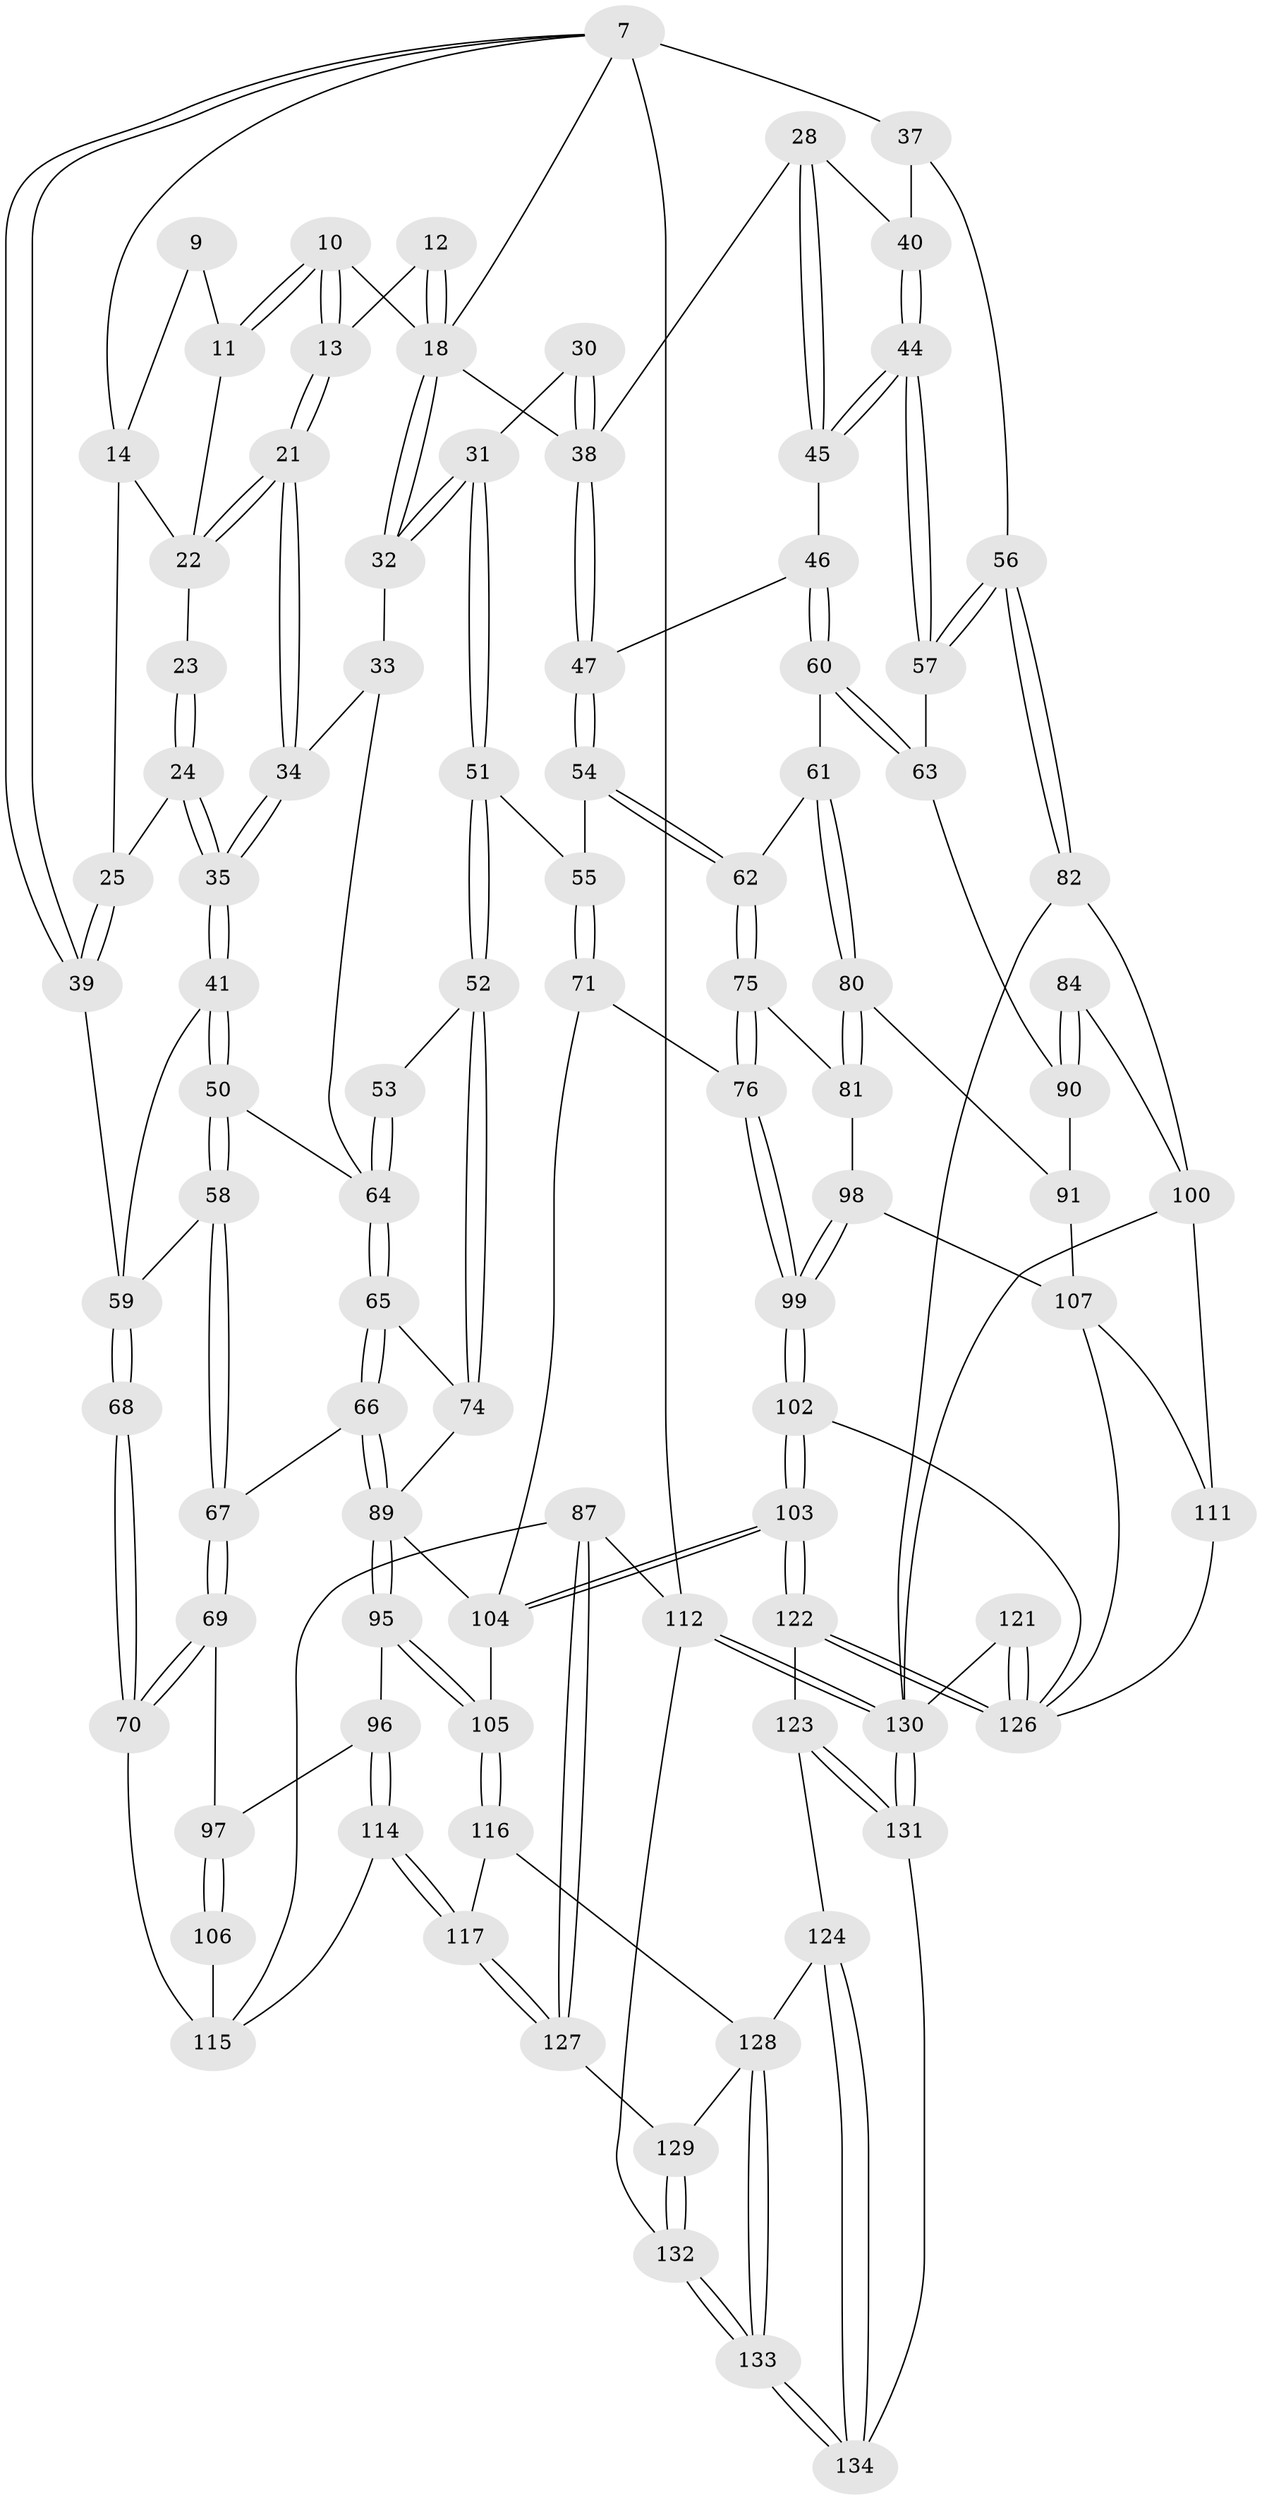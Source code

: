 // original degree distribution, {3: 0.014925373134328358, 4: 0.2537313432835821, 5: 0.4925373134328358, 6: 0.23880597014925373}
// Generated by graph-tools (version 1.1) at 2025/04/03/04/25 22:04:50]
// undirected, 93 vertices, 215 edges
graph export_dot {
graph [start="1"]
  node [color=gray90,style=filled];
  7 [pos="+0+0",super="+6"];
  9 [pos="+0.29372660300184184+0"];
  10 [pos="+0.26942983416764693+0.09475925999407406",super="+1"];
  11 [pos="+0.19242333088148564+0.0631292677189999"];
  12 [pos="+0.38182391227689105+0.07356213459554535"];
  13 [pos="+0.2778427734674039+0.12286693733584693"];
  14 [pos="+0.025311326458900132+0",super="+8"];
  18 [pos="+0.4597025101675305+0.1623257880947243",super="+17+3+2+4"];
  21 [pos="+0.2683452179186647+0.1816328375669226"];
  22 [pos="+0.14588565988193844+0.11012037359881095",super="+16+15"];
  23 [pos="+0.11172147327405585+0.19800808905883463"];
  24 [pos="+0.10886850882305+0.24258457322214758"];
  25 [pos="+0.07830795449502241+0.23110851337762117"];
  28 [pos="+0.7923154732633622+0.2043755181010158"];
  30 [pos="+0.5592168297146446+0.26525029093511926"];
  31 [pos="+0.5474446315680849+0.26481618026678955"];
  32 [pos="+0.45700805476115464+0.21326400043756752"];
  33 [pos="+0.33152420593486276+0.2504971317653011"];
  34 [pos="+0.2736202039620545+0.21962529973745815"];
  35 [pos="+0.1489861845677354+0.2799115818626827"];
  37 [pos="+1+0.29539493266453226",super="+36+26"];
  38 [pos="+0.6682675031511953+0.29832709453571726",super="+29+19+20"];
  39 [pos="+0+0.1614980021416848"];
  40 [pos="+0.9044293851727979+0.2994258280594129",super="+27"];
  41 [pos="+0.1371347903009593+0.32186465625889427"];
  44 [pos="+0.8969449177827273+0.4130719877484232"];
  45 [pos="+0.8724036317030922+0.3935109102050355"];
  46 [pos="+0.7046915643893528+0.32842756147043317"];
  47 [pos="+0.6694840418132021+0.3041696637627337"];
  50 [pos="+0.17540699743903312+0.38778007426691447"];
  51 [pos="+0.4537046271228669+0.4230332946642109"];
  52 [pos="+0.3868362332628731+0.45006289364510604"];
  53 [pos="+0.35618049687990416+0.4175413223752185"];
  54 [pos="+0.648250009911434+0.4157456804763686"];
  55 [pos="+0.553057893423988+0.45976361698366097"];
  56 [pos="+1+0.5187334952563467"];
  57 [pos="+0.9120901833584196+0.44059196232363934"];
  58 [pos="+0.08789555090088429+0.47143844553791253"];
  59 [pos="+0.03270506433313243+0.41433953304357607",super="+43"];
  60 [pos="+0.8090357106710834+0.45995699645560495"];
  61 [pos="+0.7678834587956671+0.48630711729276915"];
  62 [pos="+0.6626540904862439+0.44781607238014537"];
  63 [pos="+0.8811047680310694+0.45497135455876336"];
  64 [pos="+0.1831429366451185+0.5167450500140617",super="+49+48"];
  65 [pos="+0.17733060755968935+0.5368880008028607"];
  66 [pos="+0.1669729299715591+0.5564041917505695"];
  67 [pos="+0.1371729932738009+0.5548456893262231"];
  68 [pos="+0+0.48765098333132206"];
  69 [pos="+0.03417996711571952+0.5935839418267004"];
  70 [pos="+0+0.6182300354541497"];
  71 [pos="+0.5364898495027636+0.5987922295620253"];
  74 [pos="+0.3857281757446885+0.48282681644986836"];
  75 [pos="+0.6576456153028655+0.5733241053982414"];
  76 [pos="+0.5530577888098492+0.6067796432154317"];
  80 [pos="+0.7655111790371838+0.5778751318738914"];
  81 [pos="+0.7104826068700428+0.6041950377006899"];
  82 [pos="+1+0.6220285905656903"];
  84 [pos="+0.9266084909267083+0.6169065744483554"];
  87 [pos="+0+1"];
  89 [pos="+0.21383617003985+0.6181349660016342",super="+73"];
  90 [pos="+0.871346784486285+0.6348684631748768",super="+78+77"];
  91 [pos="+0.8284851845181599+0.655792850799424",super="+79"];
  95 [pos="+0.2070270940002107+0.6871249464724493"];
  96 [pos="+0.16509863170087163+0.7284469324378033"];
  97 [pos="+0.11590715539805133+0.7065242532336473"];
  98 [pos="+0.6396362615315766+0.7285531819328817",super="+94"];
  99 [pos="+0.583687370081625+0.7246752552139377"];
  100 [pos="+0.8471988145584057+0.7741215234298396",super="+83"];
  102 [pos="+0.547132684427382+0.773762214301378"];
  103 [pos="+0.45216390319609523+0.8002773021512429"];
  104 [pos="+0.39607202281576864+0.7558213511812427",super="+72"];
  105 [pos="+0.3375124557675796+0.7736424320712104"];
  106 [pos="+0+0.732366629683633"];
  107 [pos="+0.6472667451537849+0.733837729911056",super="+93"];
  111 [pos="+0.7689508620026005+0.8188314607081985",super="+101"];
  112 [pos="+1+1",super="+88"];
  114 [pos="+0.14079064550851356+0.8160871900955224"];
  115 [pos="+0.10128620998180742+0.8152260700877392",super="+86+85"];
  116 [pos="+0.27836148198078114+0.8569041740671687"];
  117 [pos="+0.1570556176184041+0.8396425258196043"];
  121 [pos="+0.7161080724695751+1"];
  122 [pos="+0.4561119071243448+0.8651905705014865"];
  123 [pos="+0.45261164434211104+0.8706863980190769"];
  124 [pos="+0.33350417548633027+0.9925622272671883"];
  126 [pos="+0.5924280310007675+0.9561128955206225",super="+110+118"];
  127 [pos="+0.14639613009043523+0.897987952824046"];
  128 [pos="+0.1987530463101149+0.937327660620391",super="+125"];
  129 [pos="+0.1527654298716424+0.9074282180685345"];
  130 [pos="+0.7261349978741566+1",super="+120+119+113"];
  131 [pos="+0.5226836383352139+1"];
  132 [pos="+0.2180760204121448+1"];
  133 [pos="+0.2354777487981441+1"];
  134 [pos="+0.33221186577819867+1"];
  7 -- 39;
  7 -- 39;
  7 -- 112 [weight=2];
  7 -- 37 [weight=2];
  7 -- 14;
  7 -- 18;
  9 -- 11;
  9 -- 14;
  10 -- 11;
  10 -- 11;
  10 -- 13;
  10 -- 13;
  10 -- 18;
  11 -- 22;
  12 -- 13;
  12 -- 18 [weight=2];
  12 -- 18;
  13 -- 21;
  13 -- 21;
  14 -- 25;
  14 -- 22;
  18 -- 32;
  18 -- 32;
  18 -- 38 [weight=2];
  21 -- 22;
  21 -- 22;
  21 -- 34;
  21 -- 34;
  22 -- 23 [weight=2];
  23 -- 24;
  23 -- 24;
  24 -- 25;
  24 -- 35;
  24 -- 35;
  25 -- 39;
  25 -- 39;
  28 -- 45;
  28 -- 45;
  28 -- 40;
  28 -- 38;
  30 -- 31;
  30 -- 38 [weight=2];
  30 -- 38;
  31 -- 32;
  31 -- 32;
  31 -- 51;
  31 -- 51;
  32 -- 33;
  33 -- 34;
  33 -- 64;
  34 -- 35;
  34 -- 35;
  35 -- 41;
  35 -- 41;
  37 -- 56;
  37 -- 40 [weight=2];
  38 -- 47;
  38 -- 47;
  39 -- 59;
  40 -- 44;
  40 -- 44;
  41 -- 50;
  41 -- 50;
  41 -- 59;
  44 -- 45;
  44 -- 45;
  44 -- 57;
  44 -- 57;
  45 -- 46;
  46 -- 47;
  46 -- 60;
  46 -- 60;
  47 -- 54;
  47 -- 54;
  50 -- 58;
  50 -- 58;
  50 -- 64;
  51 -- 52;
  51 -- 52;
  51 -- 55;
  52 -- 53;
  52 -- 74;
  52 -- 74;
  53 -- 64 [weight=2];
  53 -- 64;
  54 -- 55;
  54 -- 62;
  54 -- 62;
  55 -- 71;
  55 -- 71;
  56 -- 57;
  56 -- 57;
  56 -- 82;
  56 -- 82;
  57 -- 63;
  58 -- 59;
  58 -- 67;
  58 -- 67;
  59 -- 68 [weight=2];
  59 -- 68;
  60 -- 61;
  60 -- 63;
  60 -- 63;
  61 -- 62;
  61 -- 80;
  61 -- 80;
  62 -- 75;
  62 -- 75;
  63 -- 90;
  64 -- 65;
  64 -- 65;
  65 -- 66;
  65 -- 66;
  65 -- 74;
  66 -- 67;
  66 -- 89;
  66 -- 89;
  67 -- 69;
  67 -- 69;
  68 -- 70;
  68 -- 70;
  69 -- 70;
  69 -- 70;
  69 -- 97;
  70 -- 115;
  71 -- 76;
  71 -- 104;
  74 -- 89;
  75 -- 76;
  75 -- 76;
  75 -- 81;
  76 -- 99;
  76 -- 99;
  80 -- 81;
  80 -- 81;
  80 -- 91;
  81 -- 98;
  82 -- 100;
  82 -- 130;
  84 -- 90 [weight=2];
  84 -- 90;
  84 -- 100;
  87 -- 127;
  87 -- 127;
  87 -- 112;
  87 -- 115;
  89 -- 95;
  89 -- 95;
  89 -- 104;
  90 -- 91 [weight=2];
  91 -- 107;
  95 -- 96;
  95 -- 105;
  95 -- 105;
  96 -- 97;
  96 -- 114;
  96 -- 114;
  97 -- 106;
  97 -- 106;
  98 -- 99;
  98 -- 99;
  98 -- 107 [weight=2];
  99 -- 102;
  99 -- 102;
  100 -- 111;
  100 -- 130;
  102 -- 103;
  102 -- 103;
  102 -- 126;
  103 -- 104;
  103 -- 104;
  103 -- 122;
  103 -- 122;
  104 -- 105;
  105 -- 116;
  105 -- 116;
  106 -- 115 [weight=2];
  107 -- 111;
  107 -- 126;
  111 -- 126 [weight=2];
  112 -- 130 [weight=2];
  112 -- 130;
  112 -- 132;
  114 -- 115;
  114 -- 117;
  114 -- 117;
  116 -- 117;
  116 -- 128;
  117 -- 127;
  117 -- 127;
  121 -- 126 [weight=2];
  121 -- 126;
  121 -- 130;
  122 -- 123;
  122 -- 126;
  122 -- 126;
  123 -- 124;
  123 -- 131;
  123 -- 131;
  124 -- 134;
  124 -- 134;
  124 -- 128;
  127 -- 129;
  128 -- 129;
  128 -- 133;
  128 -- 133;
  129 -- 132;
  129 -- 132;
  130 -- 131;
  130 -- 131;
  131 -- 134;
  132 -- 133;
  132 -- 133;
  133 -- 134;
  133 -- 134;
}
